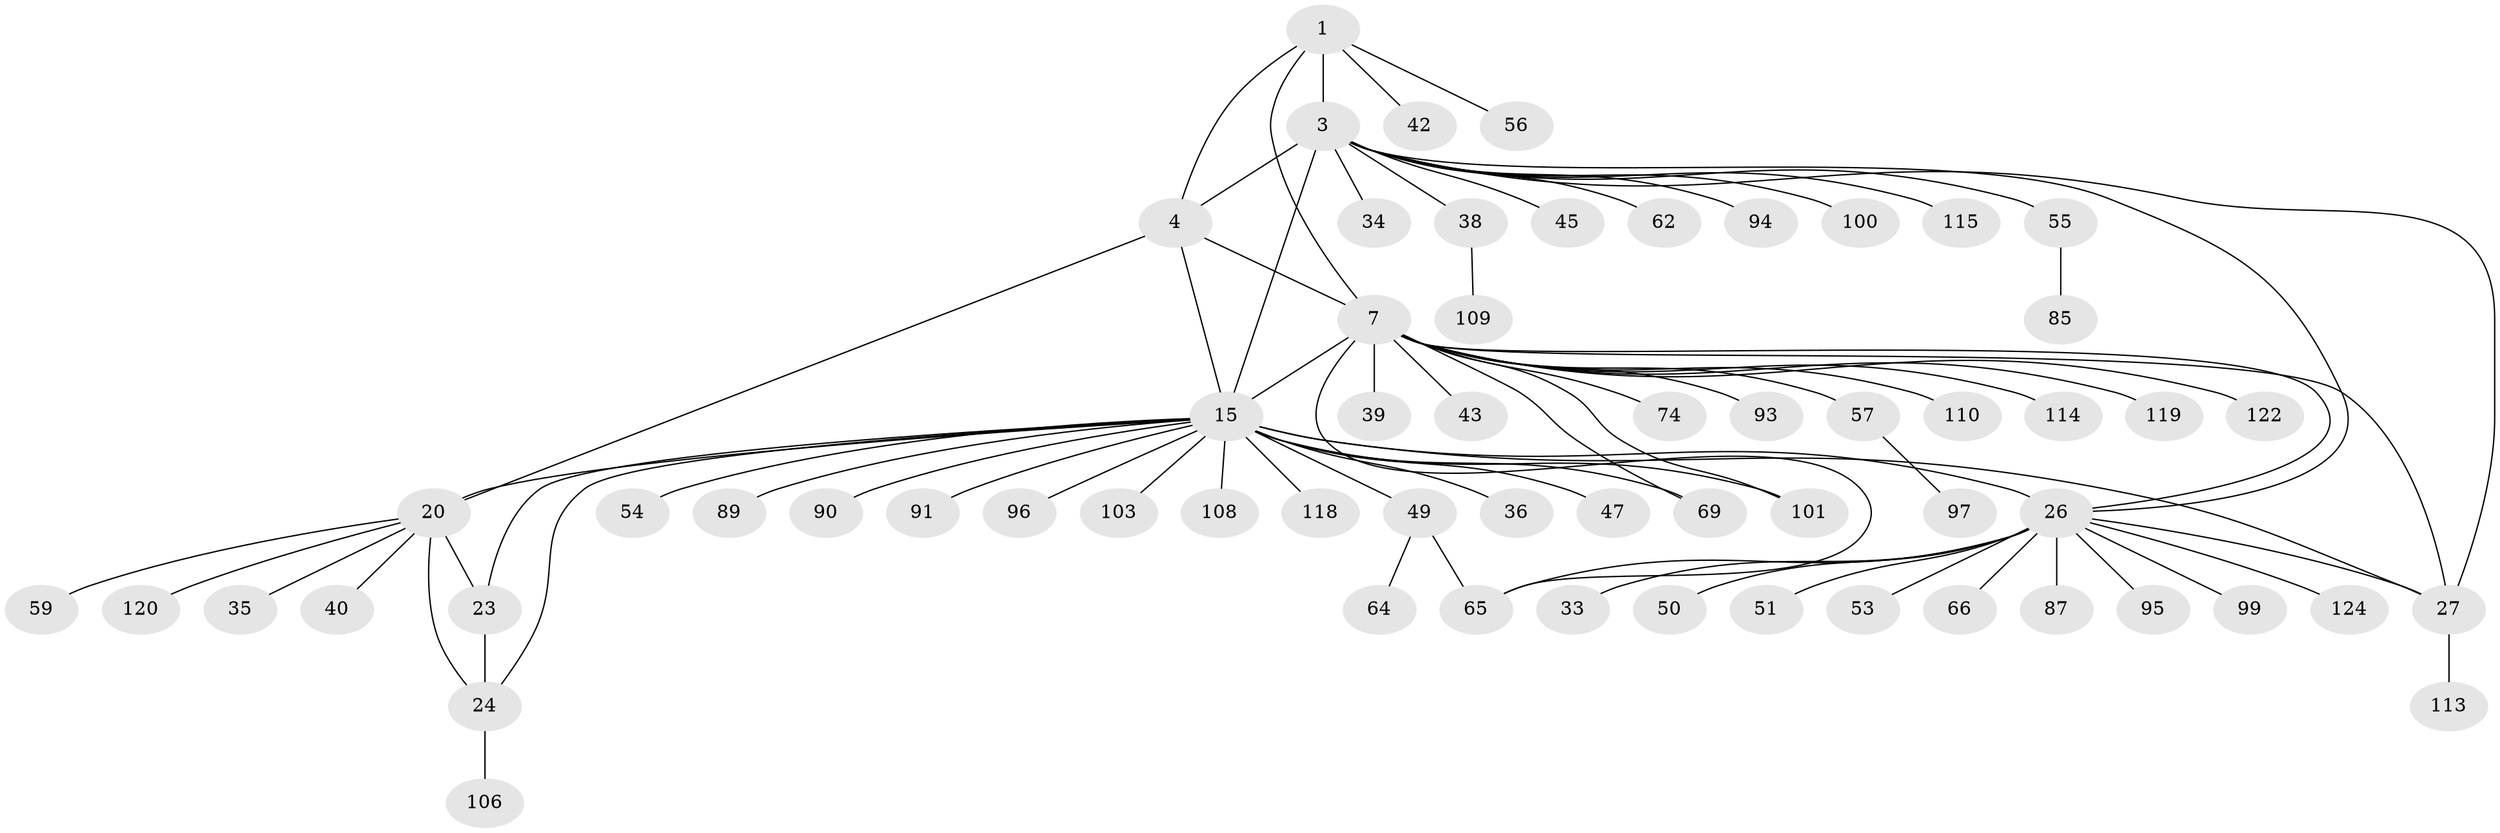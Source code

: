 // original degree distribution, {6: 0.024, 9: 0.048, 8: 0.032, 7: 0.048, 10: 0.032, 11: 0.032, 5: 0.016, 12: 0.008, 2: 0.144, 1: 0.576, 3: 0.032, 4: 0.008}
// Generated by graph-tools (version 1.1) at 2025/15/03/09/25 04:15:51]
// undirected, 62 vertices, 78 edges
graph export_dot {
graph [start="1"]
  node [color=gray90,style=filled];
  1 [super="+2+31"];
  3 [super="+5+25+52"];
  4 [super="+6+116+37"];
  7 [super="+9+11+70+8+61+10+112"];
  15 [super="+16+17"];
  20 [super="+21"];
  23 [super="+79+67+98+84"];
  24 [super="+71+83+78"];
  26 [super="+29"];
  27 [super="+111+46"];
  33;
  34;
  35;
  36;
  38 [super="+86"];
  39;
  40;
  42;
  43;
  45;
  47;
  49;
  50;
  51;
  53;
  54;
  55 [super="+104+102"];
  56;
  57 [super="+68"];
  59;
  62;
  64;
  65 [super="+92"];
  66;
  69;
  74;
  85;
  87 [super="+125"];
  89;
  90;
  91;
  93;
  94;
  95;
  96;
  97;
  99;
  100;
  101;
  103;
  106 [super="+121+107"];
  108;
  109;
  110 [super="+123"];
  113;
  114;
  115;
  118;
  119;
  120;
  122;
  124;
  1 -- 3 [weight=4];
  1 -- 4 [weight=4];
  1 -- 7;
  1 -- 42;
  1 -- 56;
  3 -- 4 [weight=4];
  3 -- 38;
  3 -- 100;
  3 -- 55;
  3 -- 34;
  3 -- 45;
  3 -- 15 [weight=3];
  3 -- 115;
  3 -- 26 [weight=2];
  3 -- 27;
  3 -- 62;
  3 -- 94;
  4 -- 20;
  4 -- 7;
  4 -- 15;
  7 -- 74;
  7 -- 93;
  7 -- 65;
  7 -- 101;
  7 -- 69;
  7 -- 39;
  7 -- 15 [weight=11];
  7 -- 114;
  7 -- 57;
  7 -- 119;
  7 -- 122;
  7 -- 43;
  7 -- 110;
  7 -- 26;
  7 -- 27;
  15 -- 47;
  15 -- 118;
  15 -- 69;
  15 -- 20 [weight=4];
  15 -- 23 [weight=2];
  15 -- 24 [weight=2];
  15 -- 89;
  15 -- 26 [weight=4];
  15 -- 27 [weight=2];
  15 -- 90;
  15 -- 91;
  15 -- 96;
  15 -- 36;
  15 -- 101;
  15 -- 103;
  15 -- 108;
  15 -- 49;
  15 -- 54;
  20 -- 23 [weight=2];
  20 -- 24 [weight=2];
  20 -- 59;
  20 -- 35;
  20 -- 40;
  20 -- 120;
  23 -- 24;
  24 -- 106;
  26 -- 27 [weight=2];
  26 -- 50;
  26 -- 51;
  26 -- 53;
  26 -- 66;
  26 -- 33;
  26 -- 65;
  26 -- 99;
  26 -- 87;
  26 -- 124;
  26 -- 95;
  27 -- 113;
  38 -- 109;
  49 -- 64;
  49 -- 65;
  55 -- 85;
  57 -- 97;
}
